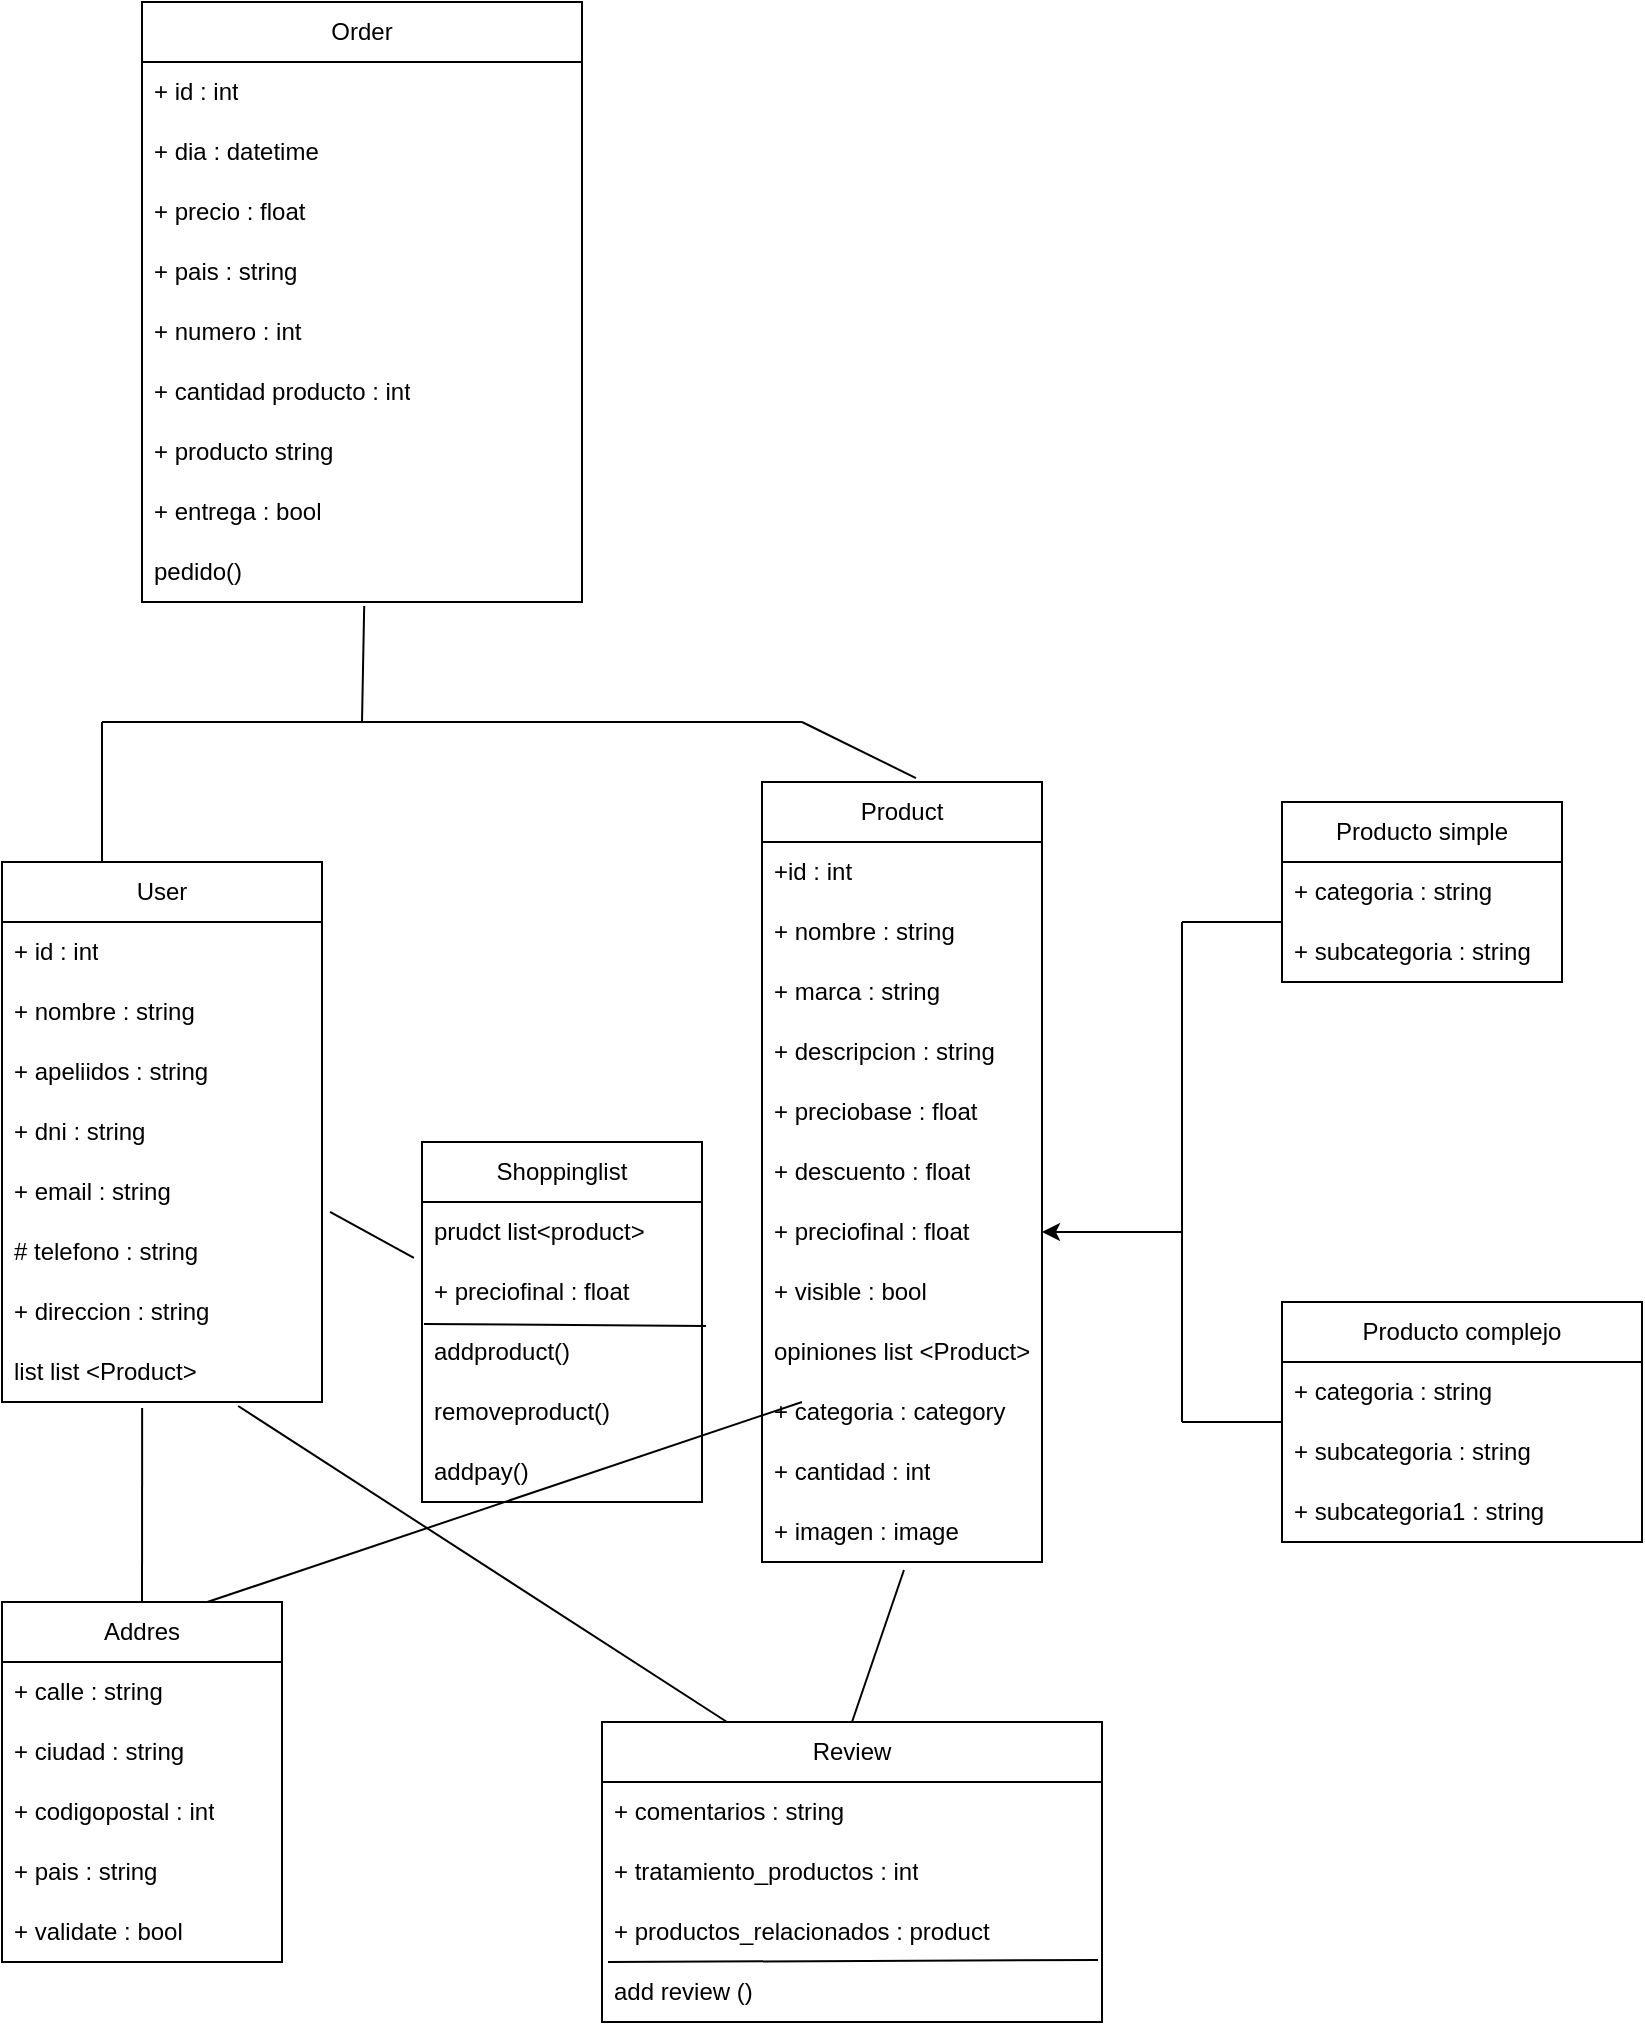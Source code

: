 <mxfile version="21.1.8" type="device">
  <diagram id="R2lEEEUBdFMjLlhIrx00" name="Page-1">
    <mxGraphModel dx="1439" dy="788" grid="1" gridSize="10" guides="1" tooltips="1" connect="1" arrows="1" fold="1" page="1" pageScale="1" pageWidth="850" pageHeight="1100" math="0" shadow="0" extFonts="Permanent Marker^https://fonts.googleapis.com/css?family=Permanent+Marker">
      <root>
        <mxCell id="0" />
        <mxCell id="1" parent="0" />
        <mxCell id="Yk3LiCEtGqWEHz8Y781o-2" value="Order" style="swimlane;fontStyle=0;childLayout=stackLayout;horizontal=1;startSize=30;horizontalStack=0;resizeParent=1;resizeParentMax=0;resizeLast=0;collapsible=1;marginBottom=0;whiteSpace=wrap;html=1;" vertex="1" parent="1">
          <mxGeometry x="70" y="20" width="220" height="300" as="geometry" />
        </mxCell>
        <mxCell id="Yk3LiCEtGqWEHz8Y781o-3" value="+ id : int" style="text;strokeColor=none;fillColor=none;align=left;verticalAlign=middle;spacingLeft=4;spacingRight=4;overflow=hidden;points=[[0,0.5],[1,0.5]];portConstraint=eastwest;rotatable=0;whiteSpace=wrap;html=1;" vertex="1" parent="Yk3LiCEtGqWEHz8Y781o-2">
          <mxGeometry y="30" width="220" height="30" as="geometry" />
        </mxCell>
        <mxCell id="Yk3LiCEtGqWEHz8Y781o-4" value="+ dia : datetime" style="text;strokeColor=none;fillColor=none;align=left;verticalAlign=middle;spacingLeft=4;spacingRight=4;overflow=hidden;points=[[0,0.5],[1,0.5]];portConstraint=eastwest;rotatable=0;whiteSpace=wrap;html=1;" vertex="1" parent="Yk3LiCEtGqWEHz8Y781o-2">
          <mxGeometry y="60" width="220" height="30" as="geometry" />
        </mxCell>
        <mxCell id="Yk3LiCEtGqWEHz8Y781o-5" value="+ precio : float" style="text;strokeColor=none;fillColor=none;align=left;verticalAlign=middle;spacingLeft=4;spacingRight=4;overflow=hidden;points=[[0,0.5],[1,0.5]];portConstraint=eastwest;rotatable=0;whiteSpace=wrap;html=1;" vertex="1" parent="Yk3LiCEtGqWEHz8Y781o-2">
          <mxGeometry y="90" width="220" height="30" as="geometry" />
        </mxCell>
        <mxCell id="Yk3LiCEtGqWEHz8Y781o-9" value="+ pais : string" style="text;strokeColor=none;fillColor=none;align=left;verticalAlign=middle;spacingLeft=4;spacingRight=4;overflow=hidden;points=[[0,0.5],[1,0.5]];portConstraint=eastwest;rotatable=0;whiteSpace=wrap;html=1;" vertex="1" parent="Yk3LiCEtGqWEHz8Y781o-2">
          <mxGeometry y="120" width="220" height="30" as="geometry" />
        </mxCell>
        <mxCell id="Yk3LiCEtGqWEHz8Y781o-8" value="+ numero : int" style="text;strokeColor=none;fillColor=none;align=left;verticalAlign=middle;spacingLeft=4;spacingRight=4;overflow=hidden;points=[[0,0.5],[1,0.5]];portConstraint=eastwest;rotatable=0;whiteSpace=wrap;html=1;" vertex="1" parent="Yk3LiCEtGqWEHz8Y781o-2">
          <mxGeometry y="150" width="220" height="30" as="geometry" />
        </mxCell>
        <mxCell id="Yk3LiCEtGqWEHz8Y781o-7" value="+ cantidad producto : int" style="text;strokeColor=none;fillColor=none;align=left;verticalAlign=middle;spacingLeft=4;spacingRight=4;overflow=hidden;points=[[0,0.5],[1,0.5]];portConstraint=eastwest;rotatable=0;whiteSpace=wrap;html=1;" vertex="1" parent="Yk3LiCEtGqWEHz8Y781o-2">
          <mxGeometry y="180" width="220" height="30" as="geometry" />
        </mxCell>
        <mxCell id="Yk3LiCEtGqWEHz8Y781o-6" value="+ producto string" style="text;strokeColor=none;fillColor=none;align=left;verticalAlign=middle;spacingLeft=4;spacingRight=4;overflow=hidden;points=[[0,0.5],[1,0.5]];portConstraint=eastwest;rotatable=0;whiteSpace=wrap;html=1;" vertex="1" parent="Yk3LiCEtGqWEHz8Y781o-2">
          <mxGeometry y="210" width="220" height="30" as="geometry" />
        </mxCell>
        <mxCell id="Yk3LiCEtGqWEHz8Y781o-10" value="+ entrega : bool" style="text;strokeColor=none;fillColor=none;align=left;verticalAlign=middle;spacingLeft=4;spacingRight=4;overflow=hidden;points=[[0,0.5],[1,0.5]];portConstraint=eastwest;rotatable=0;whiteSpace=wrap;html=1;" vertex="1" parent="Yk3LiCEtGqWEHz8Y781o-2">
          <mxGeometry y="240" width="220" height="30" as="geometry" />
        </mxCell>
        <mxCell id="Yk3LiCEtGqWEHz8Y781o-92" value="pedido()" style="text;strokeColor=none;fillColor=none;align=left;verticalAlign=middle;spacingLeft=4;spacingRight=4;overflow=hidden;points=[[0,0.5],[1,0.5]];portConstraint=eastwest;rotatable=0;whiteSpace=wrap;html=1;" vertex="1" parent="Yk3LiCEtGqWEHz8Y781o-2">
          <mxGeometry y="270" width="220" height="30" as="geometry" />
        </mxCell>
        <mxCell id="Yk3LiCEtGqWEHz8Y781o-13" value="" style="endArrow=none;html=1;rounded=0;" edge="1" parent="1">
          <mxGeometry width="50" height="50" relative="1" as="geometry">
            <mxPoint x="50" y="380" as="sourcePoint" />
            <mxPoint x="400" y="380" as="targetPoint" />
            <Array as="points">
              <mxPoint x="240" y="380" />
            </Array>
          </mxGeometry>
        </mxCell>
        <mxCell id="Yk3LiCEtGqWEHz8Y781o-14" value="" style="endArrow=none;html=1;rounded=0;" edge="1" parent="1">
          <mxGeometry width="50" height="50" relative="1" as="geometry">
            <mxPoint x="50" y="380" as="sourcePoint" />
            <mxPoint x="50" y="450" as="targetPoint" />
            <Array as="points">
              <mxPoint x="50" y="410" />
            </Array>
          </mxGeometry>
        </mxCell>
        <mxCell id="Yk3LiCEtGqWEHz8Y781o-15" value="" style="endArrow=none;html=1;rounded=0;exitX=0.55;exitY=-0.005;exitDx=0;exitDy=0;exitPerimeter=0;" edge="1" parent="1" source="Yk3LiCEtGqWEHz8Y781o-33">
          <mxGeometry width="50" height="50" relative="1" as="geometry">
            <mxPoint x="460" y="440" as="sourcePoint" />
            <mxPoint x="400" y="380" as="targetPoint" />
          </mxGeometry>
        </mxCell>
        <mxCell id="Yk3LiCEtGqWEHz8Y781o-16" value="User" style="swimlane;fontStyle=0;childLayout=stackLayout;horizontal=1;startSize=30;horizontalStack=0;resizeParent=1;resizeParentMax=0;resizeLast=0;collapsible=1;marginBottom=0;whiteSpace=wrap;html=1;" vertex="1" parent="1">
          <mxGeometry y="450" width="160" height="270" as="geometry" />
        </mxCell>
        <mxCell id="Yk3LiCEtGqWEHz8Y781o-17" value="+ id : int" style="text;strokeColor=none;fillColor=none;align=left;verticalAlign=middle;spacingLeft=4;spacingRight=4;overflow=hidden;points=[[0,0.5],[1,0.5]];portConstraint=eastwest;rotatable=0;whiteSpace=wrap;html=1;" vertex="1" parent="Yk3LiCEtGqWEHz8Y781o-16">
          <mxGeometry y="30" width="160" height="30" as="geometry" />
        </mxCell>
        <mxCell id="Yk3LiCEtGqWEHz8Y781o-18" value="+ nombre : string" style="text;strokeColor=none;fillColor=none;align=left;verticalAlign=middle;spacingLeft=4;spacingRight=4;overflow=hidden;points=[[0,0.5],[1,0.5]];portConstraint=eastwest;rotatable=0;whiteSpace=wrap;html=1;" vertex="1" parent="Yk3LiCEtGqWEHz8Y781o-16">
          <mxGeometry y="60" width="160" height="30" as="geometry" />
        </mxCell>
        <mxCell id="Yk3LiCEtGqWEHz8Y781o-19" value="+ apeliidos : string" style="text;strokeColor=none;fillColor=none;align=left;verticalAlign=middle;spacingLeft=4;spacingRight=4;overflow=hidden;points=[[0,0.5],[1,0.5]];portConstraint=eastwest;rotatable=0;whiteSpace=wrap;html=1;" vertex="1" parent="Yk3LiCEtGqWEHz8Y781o-16">
          <mxGeometry y="90" width="160" height="30" as="geometry" />
        </mxCell>
        <mxCell id="Yk3LiCEtGqWEHz8Y781o-24" value="+ dni : string" style="text;strokeColor=none;fillColor=none;align=left;verticalAlign=middle;spacingLeft=4;spacingRight=4;overflow=hidden;points=[[0,0.5],[1,0.5]];portConstraint=eastwest;rotatable=0;whiteSpace=wrap;html=1;" vertex="1" parent="Yk3LiCEtGqWEHz8Y781o-16">
          <mxGeometry y="120" width="160" height="30" as="geometry" />
        </mxCell>
        <mxCell id="Yk3LiCEtGqWEHz8Y781o-23" value="+ email : string" style="text;strokeColor=none;fillColor=none;align=left;verticalAlign=middle;spacingLeft=4;spacingRight=4;overflow=hidden;points=[[0,0.5],[1,0.5]];portConstraint=eastwest;rotatable=0;whiteSpace=wrap;html=1;" vertex="1" parent="Yk3LiCEtGqWEHz8Y781o-16">
          <mxGeometry y="150" width="160" height="30" as="geometry" />
        </mxCell>
        <mxCell id="Yk3LiCEtGqWEHz8Y781o-22" value="# telefono : string" style="text;strokeColor=none;fillColor=none;align=left;verticalAlign=middle;spacingLeft=4;spacingRight=4;overflow=hidden;points=[[0,0.5],[1,0.5]];portConstraint=eastwest;rotatable=0;whiteSpace=wrap;html=1;" vertex="1" parent="Yk3LiCEtGqWEHz8Y781o-16">
          <mxGeometry y="180" width="160" height="30" as="geometry" />
        </mxCell>
        <mxCell id="Yk3LiCEtGqWEHz8Y781o-21" value="+ direccion : string" style="text;strokeColor=none;fillColor=none;align=left;verticalAlign=middle;spacingLeft=4;spacingRight=4;overflow=hidden;points=[[0,0.5],[1,0.5]];portConstraint=eastwest;rotatable=0;whiteSpace=wrap;html=1;" vertex="1" parent="Yk3LiCEtGqWEHz8Y781o-16">
          <mxGeometry y="210" width="160" height="30" as="geometry" />
        </mxCell>
        <mxCell id="Yk3LiCEtGqWEHz8Y781o-20" value="list list &amp;lt;Product&amp;gt;" style="text;strokeColor=none;fillColor=none;align=left;verticalAlign=middle;spacingLeft=4;spacingRight=4;overflow=hidden;points=[[0,0.5],[1,0.5]];portConstraint=eastwest;rotatable=0;whiteSpace=wrap;html=1;" vertex="1" parent="Yk3LiCEtGqWEHz8Y781o-16">
          <mxGeometry y="240" width="160" height="30" as="geometry" />
        </mxCell>
        <mxCell id="Yk3LiCEtGqWEHz8Y781o-26" value="" style="endArrow=none;html=1;rounded=0;exitX=0.456;exitY=1.06;exitDx=0;exitDy=0;exitPerimeter=0;" edge="1" parent="1" source="Yk3LiCEtGqWEHz8Y781o-25">
          <mxGeometry width="50" height="50" relative="1" as="geometry">
            <mxPoint x="400" y="720" as="sourcePoint" />
            <mxPoint x="73" y="830" as="targetPoint" />
          </mxGeometry>
        </mxCell>
        <mxCell id="Yk3LiCEtGqWEHz8Y781o-27" value="Addres" style="swimlane;fontStyle=0;childLayout=stackLayout;horizontal=1;startSize=30;horizontalStack=0;resizeParent=1;resizeParentMax=0;resizeLast=0;collapsible=1;marginBottom=0;whiteSpace=wrap;html=1;" vertex="1" parent="1">
          <mxGeometry y="820" width="140" height="180" as="geometry" />
        </mxCell>
        <mxCell id="Yk3LiCEtGqWEHz8Y781o-28" value="+ calle : string" style="text;strokeColor=none;fillColor=none;align=left;verticalAlign=middle;spacingLeft=4;spacingRight=4;overflow=hidden;points=[[0,0.5],[1,0.5]];portConstraint=eastwest;rotatable=0;whiteSpace=wrap;html=1;" vertex="1" parent="Yk3LiCEtGqWEHz8Y781o-27">
          <mxGeometry y="30" width="140" height="30" as="geometry" />
        </mxCell>
        <mxCell id="Yk3LiCEtGqWEHz8Y781o-29" value="+ ciudad : string" style="text;strokeColor=none;fillColor=none;align=left;verticalAlign=middle;spacingLeft=4;spacingRight=4;overflow=hidden;points=[[0,0.5],[1,0.5]];portConstraint=eastwest;rotatable=0;whiteSpace=wrap;html=1;" vertex="1" parent="Yk3LiCEtGqWEHz8Y781o-27">
          <mxGeometry y="60" width="140" height="30" as="geometry" />
        </mxCell>
        <mxCell id="Yk3LiCEtGqWEHz8Y781o-30" value="+ codigopostal : int" style="text;strokeColor=none;fillColor=none;align=left;verticalAlign=middle;spacingLeft=4;spacingRight=4;overflow=hidden;points=[[0,0.5],[1,0.5]];portConstraint=eastwest;rotatable=0;whiteSpace=wrap;html=1;" vertex="1" parent="Yk3LiCEtGqWEHz8Y781o-27">
          <mxGeometry y="90" width="140" height="30" as="geometry" />
        </mxCell>
        <mxCell id="Yk3LiCEtGqWEHz8Y781o-32" value="+ pais : string" style="text;strokeColor=none;fillColor=none;align=left;verticalAlign=middle;spacingLeft=4;spacingRight=4;overflow=hidden;points=[[0,0.5],[1,0.5]];portConstraint=eastwest;rotatable=0;whiteSpace=wrap;html=1;" vertex="1" parent="Yk3LiCEtGqWEHz8Y781o-27">
          <mxGeometry y="120" width="140" height="30" as="geometry" />
        </mxCell>
        <mxCell id="Yk3LiCEtGqWEHz8Y781o-31" value="+ validate : bool" style="text;strokeColor=none;fillColor=none;align=left;verticalAlign=middle;spacingLeft=4;spacingRight=4;overflow=hidden;points=[[0,0.5],[1,0.5]];portConstraint=eastwest;rotatable=0;whiteSpace=wrap;html=1;" vertex="1" parent="Yk3LiCEtGqWEHz8Y781o-27">
          <mxGeometry y="150" width="140" height="30" as="geometry" />
        </mxCell>
        <mxCell id="Yk3LiCEtGqWEHz8Y781o-33" value="Product" style="swimlane;fontStyle=0;childLayout=stackLayout;horizontal=1;startSize=30;horizontalStack=0;resizeParent=1;resizeParentMax=0;resizeLast=0;collapsible=1;marginBottom=0;whiteSpace=wrap;html=1;" vertex="1" parent="1">
          <mxGeometry x="380" y="410" width="140" height="390" as="geometry" />
        </mxCell>
        <mxCell id="Yk3LiCEtGqWEHz8Y781o-34" value="+id : int" style="text;strokeColor=none;fillColor=none;align=left;verticalAlign=middle;spacingLeft=4;spacingRight=4;overflow=hidden;points=[[0,0.5],[1,0.5]];portConstraint=eastwest;rotatable=0;whiteSpace=wrap;html=1;" vertex="1" parent="Yk3LiCEtGqWEHz8Y781o-33">
          <mxGeometry y="30" width="140" height="30" as="geometry" />
        </mxCell>
        <mxCell id="Yk3LiCEtGqWEHz8Y781o-35" value="+ nombre : string" style="text;strokeColor=none;fillColor=none;align=left;verticalAlign=middle;spacingLeft=4;spacingRight=4;overflow=hidden;points=[[0,0.5],[1,0.5]];portConstraint=eastwest;rotatable=0;whiteSpace=wrap;html=1;" vertex="1" parent="Yk3LiCEtGqWEHz8Y781o-33">
          <mxGeometry y="60" width="140" height="30" as="geometry" />
        </mxCell>
        <mxCell id="Yk3LiCEtGqWEHz8Y781o-36" value="+ marca : string" style="text;strokeColor=none;fillColor=none;align=left;verticalAlign=middle;spacingLeft=4;spacingRight=4;overflow=hidden;points=[[0,0.5],[1,0.5]];portConstraint=eastwest;rotatable=0;whiteSpace=wrap;html=1;" vertex="1" parent="Yk3LiCEtGqWEHz8Y781o-33">
          <mxGeometry y="90" width="140" height="30" as="geometry" />
        </mxCell>
        <mxCell id="Yk3LiCEtGqWEHz8Y781o-44" value="+ descripcion : string" style="text;strokeColor=none;fillColor=none;align=left;verticalAlign=middle;spacingLeft=4;spacingRight=4;overflow=hidden;points=[[0,0.5],[1,0.5]];portConstraint=eastwest;rotatable=0;whiteSpace=wrap;html=1;" vertex="1" parent="Yk3LiCEtGqWEHz8Y781o-33">
          <mxGeometry y="120" width="140" height="30" as="geometry" />
        </mxCell>
        <mxCell id="Yk3LiCEtGqWEHz8Y781o-43" value="+ preciobase : float" style="text;strokeColor=none;fillColor=none;align=left;verticalAlign=middle;spacingLeft=4;spacingRight=4;overflow=hidden;points=[[0,0.5],[1,0.5]];portConstraint=eastwest;rotatable=0;whiteSpace=wrap;html=1;" vertex="1" parent="Yk3LiCEtGqWEHz8Y781o-33">
          <mxGeometry y="150" width="140" height="30" as="geometry" />
        </mxCell>
        <mxCell id="Yk3LiCEtGqWEHz8Y781o-42" value="+ descuento : float" style="text;strokeColor=none;fillColor=none;align=left;verticalAlign=middle;spacingLeft=4;spacingRight=4;overflow=hidden;points=[[0,0.5],[1,0.5]];portConstraint=eastwest;rotatable=0;whiteSpace=wrap;html=1;" vertex="1" parent="Yk3LiCEtGqWEHz8Y781o-33">
          <mxGeometry y="180" width="140" height="30" as="geometry" />
        </mxCell>
        <mxCell id="Yk3LiCEtGqWEHz8Y781o-41" value="+ preciofinal : float" style="text;strokeColor=none;fillColor=none;align=left;verticalAlign=middle;spacingLeft=4;spacingRight=4;overflow=hidden;points=[[0,0.5],[1,0.5]];portConstraint=eastwest;rotatable=0;whiteSpace=wrap;html=1;" vertex="1" parent="Yk3LiCEtGqWEHz8Y781o-33">
          <mxGeometry y="210" width="140" height="30" as="geometry" />
        </mxCell>
        <mxCell id="Yk3LiCEtGqWEHz8Y781o-40" value="+ visible : bool" style="text;strokeColor=none;fillColor=none;align=left;verticalAlign=middle;spacingLeft=4;spacingRight=4;overflow=hidden;points=[[0,0.5],[1,0.5]];portConstraint=eastwest;rotatable=0;whiteSpace=wrap;html=1;" vertex="1" parent="Yk3LiCEtGqWEHz8Y781o-33">
          <mxGeometry y="240" width="140" height="30" as="geometry" />
        </mxCell>
        <mxCell id="Yk3LiCEtGqWEHz8Y781o-39" value="opiniones list &amp;lt;Product&amp;gt;" style="text;strokeColor=none;fillColor=none;align=left;verticalAlign=middle;spacingLeft=4;spacingRight=4;overflow=hidden;points=[[0,0.5],[1,0.5]];portConstraint=eastwest;rotatable=0;whiteSpace=wrap;html=1;" vertex="1" parent="Yk3LiCEtGqWEHz8Y781o-33">
          <mxGeometry y="270" width="140" height="30" as="geometry" />
        </mxCell>
        <mxCell id="Yk3LiCEtGqWEHz8Y781o-38" value="+ categoria : category" style="text;strokeColor=none;fillColor=none;align=left;verticalAlign=middle;spacingLeft=4;spacingRight=4;overflow=hidden;points=[[0,0.5],[1,0.5]];portConstraint=eastwest;rotatable=0;whiteSpace=wrap;html=1;" vertex="1" parent="Yk3LiCEtGqWEHz8Y781o-33">
          <mxGeometry y="300" width="140" height="30" as="geometry" />
        </mxCell>
        <mxCell id="Yk3LiCEtGqWEHz8Y781o-37" value="+ cantidad : int" style="text;strokeColor=none;fillColor=none;align=left;verticalAlign=middle;spacingLeft=4;spacingRight=4;overflow=hidden;points=[[0,0.5],[1,0.5]];portConstraint=eastwest;rotatable=0;whiteSpace=wrap;html=1;" vertex="1" parent="Yk3LiCEtGqWEHz8Y781o-33">
          <mxGeometry y="330" width="140" height="30" as="geometry" />
        </mxCell>
        <mxCell id="Yk3LiCEtGqWEHz8Y781o-45" value="+ imagen : image" style="text;strokeColor=none;fillColor=none;align=left;verticalAlign=middle;spacingLeft=4;spacingRight=4;overflow=hidden;points=[[0,0.5],[1,0.5]];portConstraint=eastwest;rotatable=0;whiteSpace=wrap;html=1;" vertex="1" parent="Yk3LiCEtGqWEHz8Y781o-33">
          <mxGeometry y="360" width="140" height="30" as="geometry" />
        </mxCell>
        <mxCell id="Yk3LiCEtGqWEHz8Y781o-46" value="" style="endArrow=none;html=1;rounded=0;exitX=0.507;exitY=1.133;exitDx=0;exitDy=0;exitPerimeter=0;entryX=0.5;entryY=0;entryDx=0;entryDy=0;" edge="1" parent="1" source="Yk3LiCEtGqWEHz8Y781o-45" target="Yk3LiCEtGqWEHz8Y781o-47">
          <mxGeometry width="50" height="50" relative="1" as="geometry">
            <mxPoint x="389" y="850" as="sourcePoint" />
            <mxPoint x="389" y="880" as="targetPoint" />
          </mxGeometry>
        </mxCell>
        <mxCell id="Yk3LiCEtGqWEHz8Y781o-47" value="Review" style="swimlane;fontStyle=0;childLayout=stackLayout;horizontal=1;startSize=30;horizontalStack=0;resizeParent=1;resizeParentMax=0;resizeLast=0;collapsible=1;marginBottom=0;whiteSpace=wrap;html=1;" vertex="1" parent="1">
          <mxGeometry x="300" y="880" width="250" height="150" as="geometry" />
        </mxCell>
        <mxCell id="Yk3LiCEtGqWEHz8Y781o-48" value="+ comentarios : string" style="text;strokeColor=none;fillColor=none;align=left;verticalAlign=middle;spacingLeft=4;spacingRight=4;overflow=hidden;points=[[0,0.5],[1,0.5]];portConstraint=eastwest;rotatable=0;whiteSpace=wrap;html=1;" vertex="1" parent="Yk3LiCEtGqWEHz8Y781o-47">
          <mxGeometry y="30" width="250" height="30" as="geometry" />
        </mxCell>
        <mxCell id="Yk3LiCEtGqWEHz8Y781o-49" value="+ tratamiento_productos : int" style="text;strokeColor=none;fillColor=none;align=left;verticalAlign=middle;spacingLeft=4;spacingRight=4;overflow=hidden;points=[[0,0.5],[1,0.5]];portConstraint=eastwest;rotatable=0;whiteSpace=wrap;html=1;" vertex="1" parent="Yk3LiCEtGqWEHz8Y781o-47">
          <mxGeometry y="60" width="250" height="30" as="geometry" />
        </mxCell>
        <mxCell id="Yk3LiCEtGqWEHz8Y781o-50" value="+ productos_relacionados : product" style="text;strokeColor=none;fillColor=none;align=left;verticalAlign=middle;spacingLeft=4;spacingRight=4;overflow=hidden;points=[[0,0.5],[1,0.5]];portConstraint=eastwest;rotatable=0;whiteSpace=wrap;html=1;" vertex="1" parent="Yk3LiCEtGqWEHz8Y781o-47">
          <mxGeometry y="90" width="250" height="30" as="geometry" />
        </mxCell>
        <mxCell id="Yk3LiCEtGqWEHz8Y781o-79" value="add review ()" style="text;strokeColor=none;fillColor=none;align=left;verticalAlign=middle;spacingLeft=4;spacingRight=4;overflow=hidden;points=[[0,0.5],[1,0.5]];portConstraint=eastwest;rotatable=0;whiteSpace=wrap;html=1;" vertex="1" parent="Yk3LiCEtGqWEHz8Y781o-47">
          <mxGeometry y="120" width="250" height="30" as="geometry" />
        </mxCell>
        <mxCell id="Yk3LiCEtGqWEHz8Y781o-80" value="" style="endArrow=none;html=1;rounded=0;exitX=0.012;exitY=0;exitDx=0;exitDy=0;exitPerimeter=0;entryX=0.992;entryY=-0.033;entryDx=0;entryDy=0;entryPerimeter=0;" edge="1" parent="Yk3LiCEtGqWEHz8Y781o-47" source="Yk3LiCEtGqWEHz8Y781o-79" target="Yk3LiCEtGqWEHz8Y781o-79">
          <mxGeometry width="50" height="50" relative="1" as="geometry">
            <mxPoint x="120" y="-200" as="sourcePoint" />
            <mxPoint x="170" y="-250" as="targetPoint" />
          </mxGeometry>
        </mxCell>
        <mxCell id="Yk3LiCEtGqWEHz8Y781o-52" value="Producto complejo" style="swimlane;fontStyle=0;childLayout=stackLayout;horizontal=1;startSize=30;horizontalStack=0;resizeParent=1;resizeParentMax=0;resizeLast=0;collapsible=1;marginBottom=0;whiteSpace=wrap;html=1;" vertex="1" parent="1">
          <mxGeometry x="640" y="670" width="180" height="120" as="geometry" />
        </mxCell>
        <mxCell id="Yk3LiCEtGqWEHz8Y781o-53" value="+ categoria : string" style="text;strokeColor=none;fillColor=none;align=left;verticalAlign=middle;spacingLeft=4;spacingRight=4;overflow=hidden;points=[[0,0.5],[1,0.5]];portConstraint=eastwest;rotatable=0;whiteSpace=wrap;html=1;" vertex="1" parent="Yk3LiCEtGqWEHz8Y781o-52">
          <mxGeometry y="30" width="180" height="30" as="geometry" />
        </mxCell>
        <mxCell id="Yk3LiCEtGqWEHz8Y781o-54" value="+ subcategoria : string" style="text;strokeColor=none;fillColor=none;align=left;verticalAlign=middle;spacingLeft=4;spacingRight=4;overflow=hidden;points=[[0,0.5],[1,0.5]];portConstraint=eastwest;rotatable=0;whiteSpace=wrap;html=1;" vertex="1" parent="Yk3LiCEtGqWEHz8Y781o-52">
          <mxGeometry y="60" width="180" height="30" as="geometry" />
        </mxCell>
        <mxCell id="Yk3LiCEtGqWEHz8Y781o-93" value="+ subcategoria1 : string" style="text;strokeColor=none;fillColor=none;align=left;verticalAlign=middle;spacingLeft=4;spacingRight=4;overflow=hidden;points=[[0,0.5],[1,0.5]];portConstraint=eastwest;rotatable=0;whiteSpace=wrap;html=1;" vertex="1" parent="Yk3LiCEtGqWEHz8Y781o-52">
          <mxGeometry y="90" width="180" height="30" as="geometry" />
        </mxCell>
        <mxCell id="Yk3LiCEtGqWEHz8Y781o-60" value="" style="endArrow=classic;html=1;rounded=0;entryX=1;entryY=0.5;entryDx=0;entryDy=0;" edge="1" parent="1" target="Yk3LiCEtGqWEHz8Y781o-41">
          <mxGeometry width="50" height="50" relative="1" as="geometry">
            <mxPoint x="590" y="635" as="sourcePoint" />
            <mxPoint x="450" y="660" as="targetPoint" />
          </mxGeometry>
        </mxCell>
        <mxCell id="Yk3LiCEtGqWEHz8Y781o-84" value="Shoppinglist" style="swimlane;fontStyle=0;childLayout=stackLayout;horizontal=1;startSize=30;horizontalStack=0;resizeParent=1;resizeParentMax=0;resizeLast=0;collapsible=1;marginBottom=0;whiteSpace=wrap;html=1;" vertex="1" parent="1">
          <mxGeometry x="210" y="590" width="140" height="180" as="geometry" />
        </mxCell>
        <mxCell id="Yk3LiCEtGqWEHz8Y781o-85" value="prudct list&amp;lt;product&amp;gt;" style="text;strokeColor=none;fillColor=none;align=left;verticalAlign=middle;spacingLeft=4;spacingRight=4;overflow=hidden;points=[[0,0.5],[1,0.5]];portConstraint=eastwest;rotatable=0;whiteSpace=wrap;html=1;" vertex="1" parent="Yk3LiCEtGqWEHz8Y781o-84">
          <mxGeometry y="30" width="140" height="30" as="geometry" />
        </mxCell>
        <mxCell id="Yk3LiCEtGqWEHz8Y781o-86" value="+ preciofinal : float" style="text;strokeColor=none;fillColor=none;align=left;verticalAlign=middle;spacingLeft=4;spacingRight=4;overflow=hidden;points=[[0,0.5],[1,0.5]];portConstraint=eastwest;rotatable=0;whiteSpace=wrap;html=1;" vertex="1" parent="Yk3LiCEtGqWEHz8Y781o-84">
          <mxGeometry y="60" width="140" height="30" as="geometry" />
        </mxCell>
        <mxCell id="Yk3LiCEtGqWEHz8Y781o-87" value="addproduct()" style="text;strokeColor=none;fillColor=none;align=left;verticalAlign=middle;spacingLeft=4;spacingRight=4;overflow=hidden;points=[[0,0.5],[1,0.5]];portConstraint=eastwest;rotatable=0;whiteSpace=wrap;html=1;" vertex="1" parent="Yk3LiCEtGqWEHz8Y781o-84">
          <mxGeometry y="90" width="140" height="30" as="geometry" />
        </mxCell>
        <mxCell id="Yk3LiCEtGqWEHz8Y781o-90" value="removeproduct()" style="text;strokeColor=none;fillColor=none;align=left;verticalAlign=middle;spacingLeft=4;spacingRight=4;overflow=hidden;points=[[0,0.5],[1,0.5]];portConstraint=eastwest;rotatable=0;whiteSpace=wrap;html=1;" vertex="1" parent="Yk3LiCEtGqWEHz8Y781o-84">
          <mxGeometry y="120" width="140" height="30" as="geometry" />
        </mxCell>
        <mxCell id="Yk3LiCEtGqWEHz8Y781o-89" value="addpay()" style="text;strokeColor=none;fillColor=none;align=left;verticalAlign=middle;spacingLeft=4;spacingRight=4;overflow=hidden;points=[[0,0.5],[1,0.5]];portConstraint=eastwest;rotatable=0;whiteSpace=wrap;html=1;" vertex="1" parent="Yk3LiCEtGqWEHz8Y781o-84">
          <mxGeometry y="150" width="140" height="30" as="geometry" />
        </mxCell>
        <mxCell id="Yk3LiCEtGqWEHz8Y781o-88" value="" style="endArrow=none;html=1;rounded=0;exitX=0.007;exitY=0.033;exitDx=0;exitDy=0;exitPerimeter=0;entryX=1.014;entryY=0.067;entryDx=0;entryDy=0;entryPerimeter=0;" edge="1" parent="Yk3LiCEtGqWEHz8Y781o-84" source="Yk3LiCEtGqWEHz8Y781o-87" target="Yk3LiCEtGqWEHz8Y781o-87">
          <mxGeometry width="50" height="50" relative="1" as="geometry">
            <mxPoint x="-160" y="330" as="sourcePoint" />
            <mxPoint x="-110" y="280" as="targetPoint" />
          </mxGeometry>
        </mxCell>
        <mxCell id="Yk3LiCEtGqWEHz8Y781o-91" value="" style="endArrow=none;html=1;rounded=0;exitX=1.025;exitY=0.833;exitDx=0;exitDy=0;exitPerimeter=0;entryX=-0.029;entryY=-0.067;entryDx=0;entryDy=0;entryPerimeter=0;" edge="1" parent="1" source="Yk3LiCEtGqWEHz8Y781o-23" target="Yk3LiCEtGqWEHz8Y781o-86">
          <mxGeometry width="50" height="50" relative="1" as="geometry">
            <mxPoint x="400" y="580" as="sourcePoint" />
            <mxPoint x="450" y="530" as="targetPoint" />
          </mxGeometry>
        </mxCell>
        <mxCell id="Yk3LiCEtGqWEHz8Y781o-94" value="" style="endArrow=none;html=1;rounded=0;exitX=0.5;exitY=0;exitDx=0;exitDy=0;entryX=0.438;entryY=1.1;entryDx=0;entryDy=0;entryPerimeter=0;" edge="1" parent="1" source="Yk3LiCEtGqWEHz8Y781o-27" target="Yk3LiCEtGqWEHz8Y781o-20">
          <mxGeometry width="50" height="50" relative="1" as="geometry">
            <mxPoint x="400" y="790" as="sourcePoint" />
            <mxPoint x="450" y="740" as="targetPoint" />
          </mxGeometry>
        </mxCell>
        <mxCell id="Yk3LiCEtGqWEHz8Y781o-95" value="" style="endArrow=none;html=1;rounded=0;" edge="1" parent="1">
          <mxGeometry width="50" height="50" relative="1" as="geometry">
            <mxPoint x="590" y="730" as="sourcePoint" />
            <mxPoint x="590" y="480" as="targetPoint" />
          </mxGeometry>
        </mxCell>
        <mxCell id="Yk3LiCEtGqWEHz8Y781o-96" value="" style="endArrow=none;html=1;rounded=0;entryX=0;entryY=0;entryDx=0;entryDy=0;entryPerimeter=0;" edge="1" parent="1" target="Yk3LiCEtGqWEHz8Y781o-54">
          <mxGeometry width="50" height="50" relative="1" as="geometry">
            <mxPoint x="590" y="730" as="sourcePoint" />
            <mxPoint x="450" y="640" as="targetPoint" />
          </mxGeometry>
        </mxCell>
        <mxCell id="Yk3LiCEtGqWEHz8Y781o-97" value="" style="endArrow=none;html=1;rounded=0;" edge="1" parent="1">
          <mxGeometry width="50" height="50" relative="1" as="geometry">
            <mxPoint x="590" y="480" as="sourcePoint" />
            <mxPoint x="640" y="480" as="targetPoint" />
          </mxGeometry>
        </mxCell>
        <mxCell id="Yk3LiCEtGqWEHz8Y781o-98" value="Producto simple" style="swimlane;fontStyle=0;childLayout=stackLayout;horizontal=1;startSize=30;horizontalStack=0;resizeParent=1;resizeParentMax=0;resizeLast=0;collapsible=1;marginBottom=0;whiteSpace=wrap;html=1;" vertex="1" parent="1">
          <mxGeometry x="640" y="420" width="140" height="90" as="geometry" />
        </mxCell>
        <mxCell id="Yk3LiCEtGqWEHz8Y781o-99" value="+ categoria : string" style="text;strokeColor=none;fillColor=none;align=left;verticalAlign=middle;spacingLeft=4;spacingRight=4;overflow=hidden;points=[[0,0.5],[1,0.5]];portConstraint=eastwest;rotatable=0;whiteSpace=wrap;html=1;" vertex="1" parent="Yk3LiCEtGqWEHz8Y781o-98">
          <mxGeometry y="30" width="140" height="30" as="geometry" />
        </mxCell>
        <mxCell id="Yk3LiCEtGqWEHz8Y781o-100" value="+ subcategoria : string" style="text;strokeColor=none;fillColor=none;align=left;verticalAlign=middle;spacingLeft=4;spacingRight=4;overflow=hidden;points=[[0,0.5],[1,0.5]];portConstraint=eastwest;rotatable=0;whiteSpace=wrap;html=1;" vertex="1" parent="Yk3LiCEtGqWEHz8Y781o-98">
          <mxGeometry y="60" width="140" height="30" as="geometry" />
        </mxCell>
        <mxCell id="Yk3LiCEtGqWEHz8Y781o-102" value="" style="endArrow=none;html=1;rounded=0;entryX=0.505;entryY=1.067;entryDx=0;entryDy=0;entryPerimeter=0;" edge="1" parent="1" target="Yk3LiCEtGqWEHz8Y781o-92">
          <mxGeometry width="50" height="50" relative="1" as="geometry">
            <mxPoint x="180" y="380" as="sourcePoint" />
            <mxPoint x="450" y="320" as="targetPoint" />
          </mxGeometry>
        </mxCell>
        <mxCell id="Yk3LiCEtGqWEHz8Y781o-103" value="" style="endArrow=none;html=1;rounded=0;exitX=0.25;exitY=0;exitDx=0;exitDy=0;entryX=0.738;entryY=1.067;entryDx=0;entryDy=0;entryPerimeter=0;" edge="1" parent="1" source="Yk3LiCEtGqWEHz8Y781o-47" target="Yk3LiCEtGqWEHz8Y781o-20">
          <mxGeometry width="50" height="50" relative="1" as="geometry">
            <mxPoint x="400" y="670" as="sourcePoint" />
            <mxPoint x="450" y="620" as="targetPoint" />
          </mxGeometry>
        </mxCell>
      </root>
    </mxGraphModel>
  </diagram>
</mxfile>
